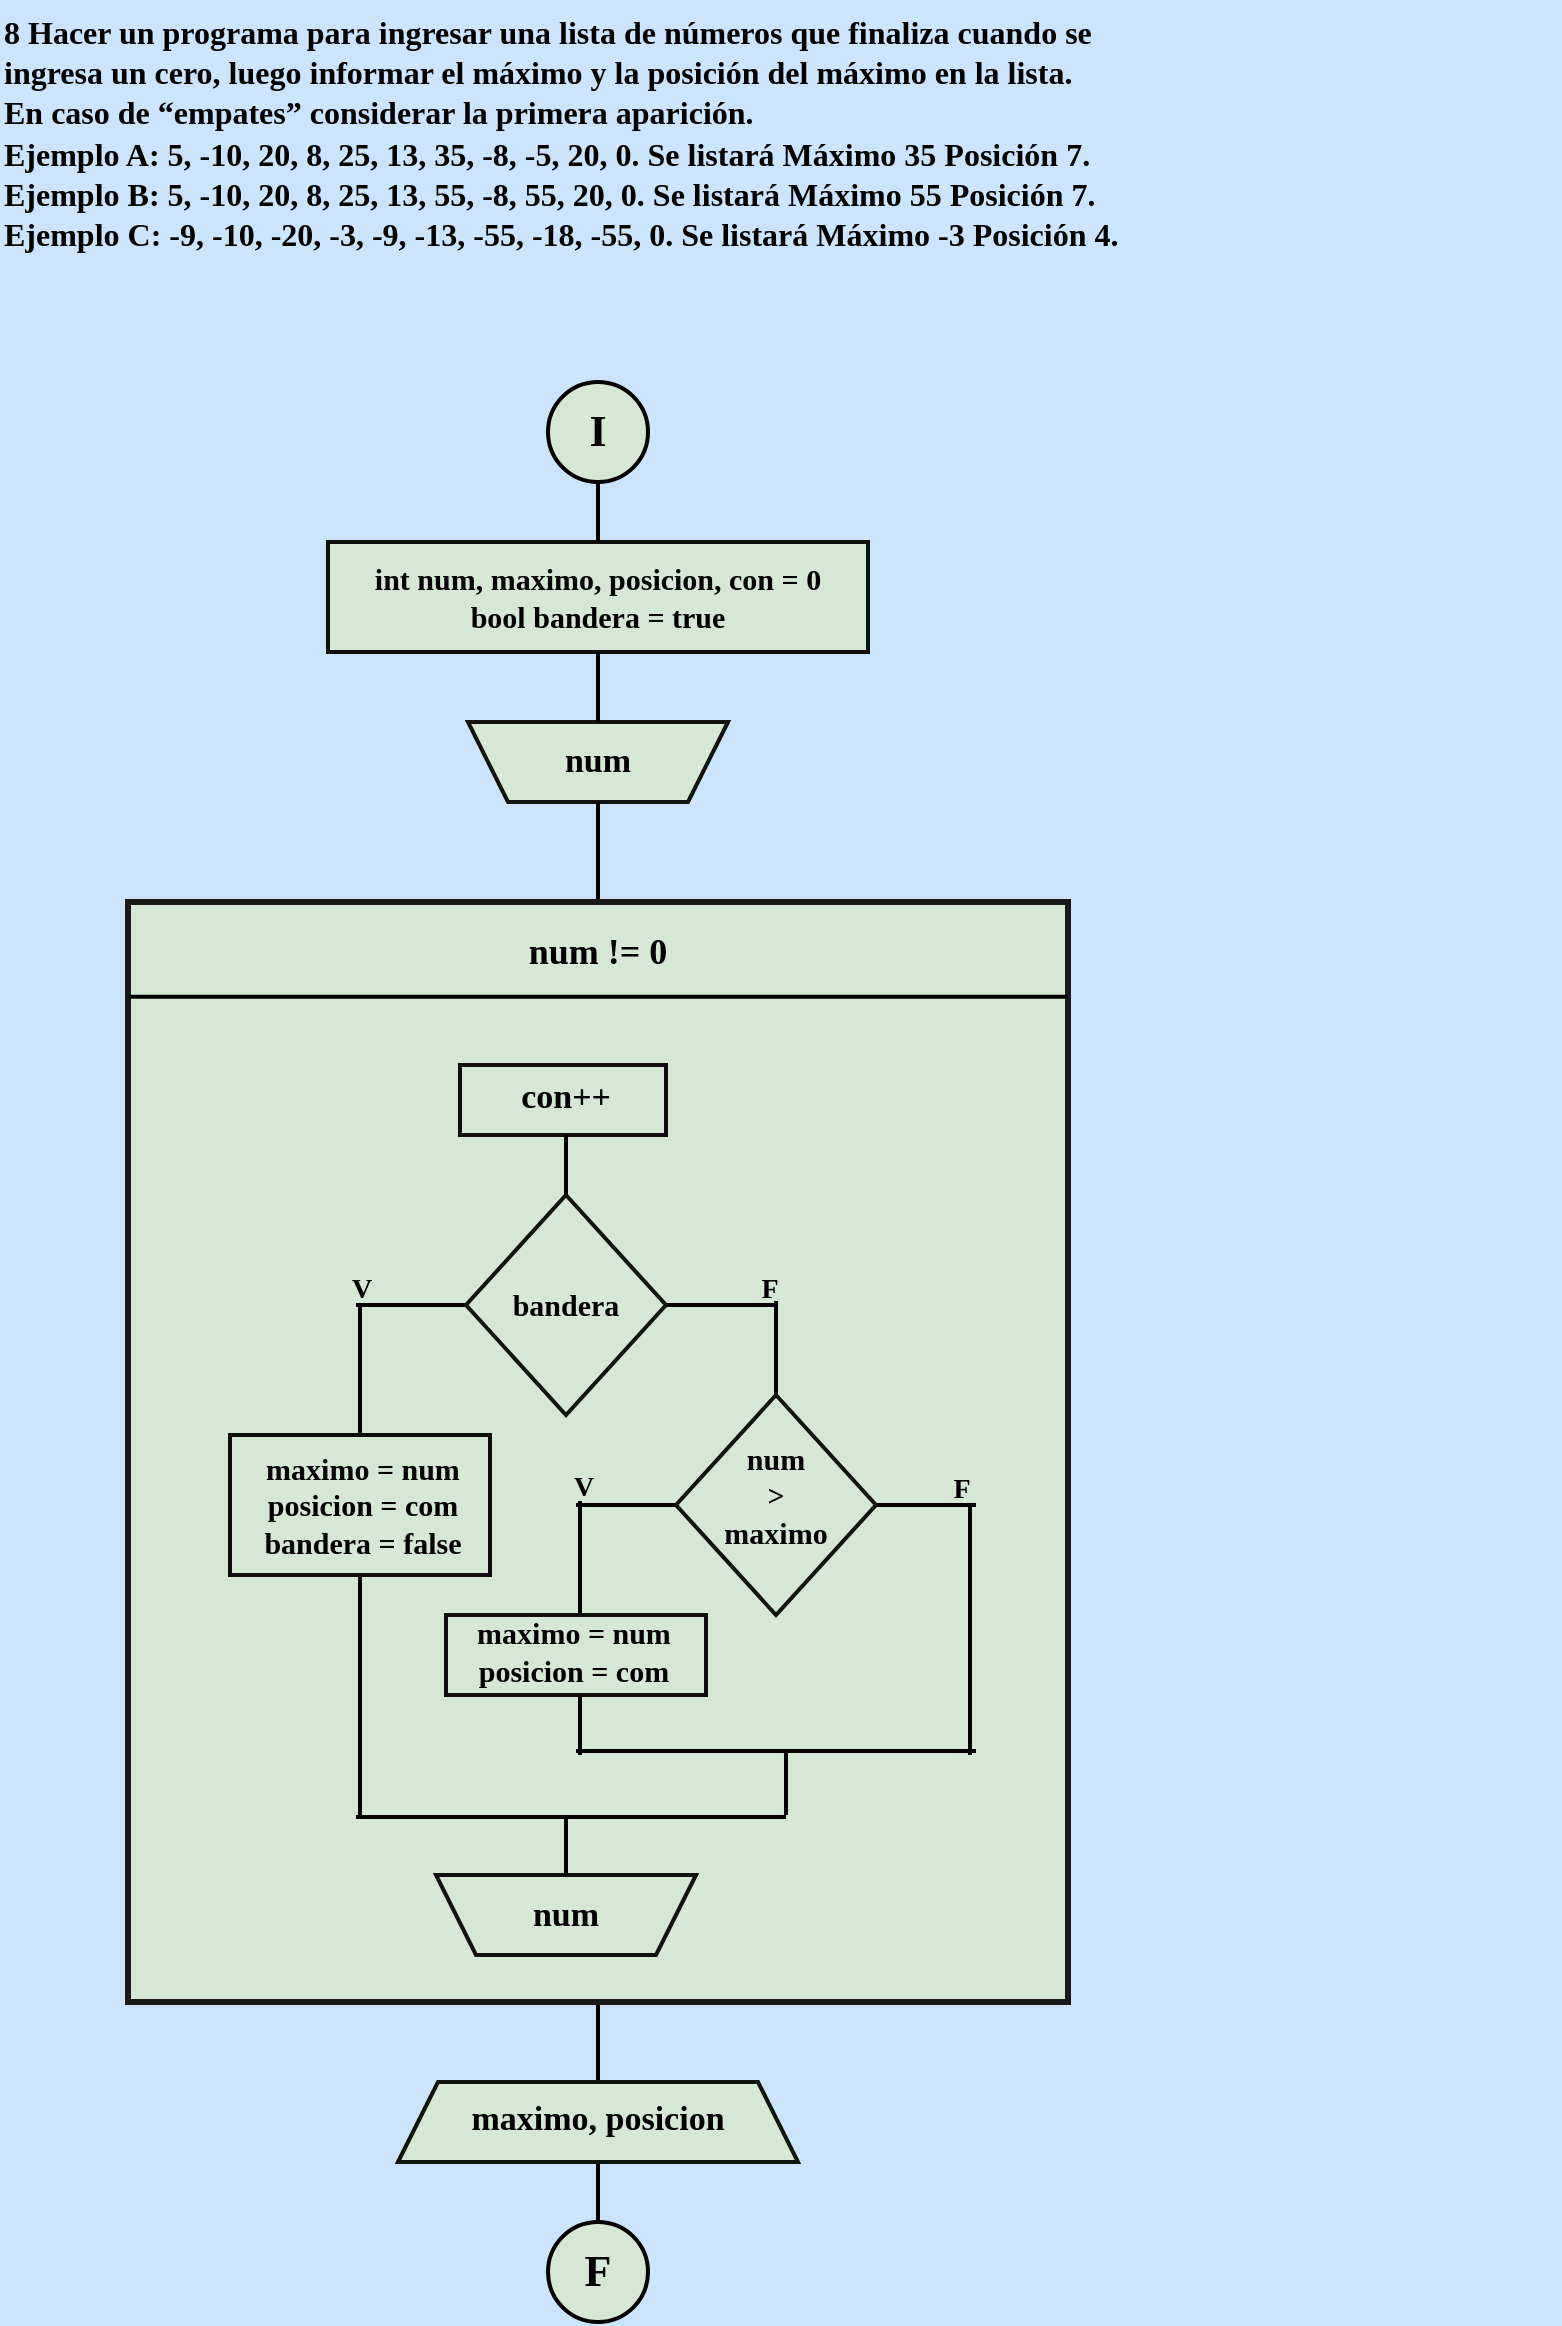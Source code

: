 <mxfile version="24.2.5" type="device">
  <diagram name="Página-1" id="X-kmcr5pA4AqSmoUgIz5">
    <mxGraphModel dx="1420" dy="830" grid="1" gridSize="10" guides="1" tooltips="1" connect="1" arrows="1" fold="1" page="1" pageScale="1" pageWidth="827" pageHeight="1169" background="#CCE5FF" math="0" shadow="0">
      <root>
        <mxCell id="0" />
        <mxCell id="1" parent="0" />
        <mxCell id="72mfCmDQVk1srDWOjnsM-1" value="&lt;b style=&quot;font-size: 16px;&quot;&gt;&lt;font style=&quot;font-size: 16px;&quot; color=&quot;#000000&quot; face=&quot;Comic Sans MS&quot;&gt;8 Hacer un programa para ingresar una lista de números que finaliza cuando se&lt;br&gt;ingresa un cero, luego informar el máximo y la posición del máximo en la lista.&lt;br&gt;En caso de “empates” considerar la primera aparición.&lt;br&gt;Ejemplo A: 5, -10, 20, 8, 25, 13, 35, -8, -5, 20, 0. Se listará Máximo 35 Posición 7.&lt;br&gt;Ejemplo B: 5, -10, 20, 8, 25, 13, 55, -8, 55, 20, 0. Se listará Máximo 55 Posición 7.&lt;br&gt;Ejemplo C: -9, -10, -20, -3, -9, -13, -55, -18, -55, 0. Se listará Máximo -3 Posición 4.&lt;/font&gt;&lt;/b&gt;" style="text;whiteSpace=wrap;html=1;fontFamily=Architects Daughter;fontSource=https%3A%2F%2Ffonts.googleapis.com%2Fcss%3Ffamily%3DArchitects%2BDaughter;" vertex="1" parent="1">
          <mxGeometry x="40" y="10" width="780" height="140" as="geometry" />
        </mxCell>
        <mxCell id="72mfCmDQVk1srDWOjnsM-73" value="" style="group;aspect=fixed;" vertex="1" connectable="0" parent="1">
          <mxGeometry x="104" y="201" width="470" height="970" as="geometry" />
        </mxCell>
        <mxCell id="72mfCmDQVk1srDWOjnsM-61" value="" style="group;aspect=fixed;" vertex="1" connectable="0" parent="72mfCmDQVk1srDWOjnsM-73">
          <mxGeometry x="95" y="80" width="280" height="55" as="geometry" />
        </mxCell>
        <mxCell id="72mfCmDQVk1srDWOjnsM-11" value="" style="rounded=0;whiteSpace=wrap;html=1;labelBackgroundColor=none;strokeColor=#0f100e;strokeWidth=2;align=center;verticalAlign=middle;fontFamily=Helvetica;fontSize=12;fontColor=default;fillColor=#d5e8d4;container=0;" vertex="1" parent="72mfCmDQVk1srDWOjnsM-61">
          <mxGeometry x="5" width="270" height="55" as="geometry" />
        </mxCell>
        <mxCell id="72mfCmDQVk1srDWOjnsM-12" value="&lt;font face=&quot;Comic Sans MS&quot; color=&quot;#000000&quot;&gt;&lt;span style=&quot;font-size: 15px;&quot;&gt;&lt;b&gt;int num, maximo, posicion, con = 0&lt;/b&gt;&lt;/span&gt;&lt;/font&gt;&lt;div&gt;&lt;font face=&quot;Comic Sans MS&quot; color=&quot;#000000&quot;&gt;&lt;span style=&quot;font-size: 15px;&quot;&gt;&lt;b&gt;bool bandera = true&lt;/b&gt;&lt;/span&gt;&lt;/font&gt;&lt;/div&gt;" style="text;strokeColor=none;align=center;fillColor=none;html=1;verticalAlign=middle;whiteSpace=wrap;rounded=0;fontFamily=Architects Daughter;fontSource=https://fonts.googleapis.com/css?family=Architects+Daughter;container=0;" vertex="1" parent="72mfCmDQVk1srDWOjnsM-61">
          <mxGeometry y="2.5" width="280" height="50" as="geometry" />
        </mxCell>
        <mxCell id="72mfCmDQVk1srDWOjnsM-3" value="" style="group;aspect=fixed;" vertex="1" connectable="0" parent="72mfCmDQVk1srDWOjnsM-73">
          <mxGeometry x="210" width="50" height="50" as="geometry" />
        </mxCell>
        <mxCell id="72mfCmDQVk1srDWOjnsM-4" value="" style="strokeWidth=2;html=1;shape=mxgraph.flowchart.start_2;whiteSpace=wrap;rounded=0;labelBackgroundColor=none;strokeColor=#000000;align=center;verticalAlign=middle;fontFamily=Helvetica;fontSize=12;fontColor=default;fillColor=#d5e8d4;" vertex="1" parent="72mfCmDQVk1srDWOjnsM-3">
          <mxGeometry width="50" height="50" as="geometry" />
        </mxCell>
        <mxCell id="72mfCmDQVk1srDWOjnsM-5" value="&lt;b&gt;&lt;font style=&quot;font-size: 22px;&quot; color=&quot;#000000&quot; face=&quot;Comic Sans MS&quot;&gt;I&lt;/font&gt;&lt;/b&gt;" style="text;strokeColor=none;align=center;fillColor=none;html=1;verticalAlign=middle;whiteSpace=wrap;rounded=0;fontFamily=Architects Daughter;fontSource=https://fonts.googleapis.com/css?family=Architects+Daughter;" vertex="1" parent="72mfCmDQVk1srDWOjnsM-3">
          <mxGeometry x="10" y="10" width="30" height="30" as="geometry" />
        </mxCell>
        <mxCell id="72mfCmDQVk1srDWOjnsM-6" style="edgeStyle=orthogonalEdgeStyle;rounded=0;sketch=1;hachureGap=4;jiggle=2;curveFitting=1;orthogonalLoop=1;jettySize=auto;html=1;exitX=0.5;exitY=1;exitDx=0;exitDy=0;fontFamily=Architects Daughter;fontSource=https://fonts.googleapis.com/css?family=Architects+Daughter;" edge="1" parent="72mfCmDQVk1srDWOjnsM-3" source="72mfCmDQVk1srDWOjnsM-5" target="72mfCmDQVk1srDWOjnsM-5">
          <mxGeometry relative="1" as="geometry" />
        </mxCell>
        <mxCell id="72mfCmDQVk1srDWOjnsM-13" value="" style="group;aspect=fixed;" vertex="1" connectable="0" parent="72mfCmDQVk1srDWOjnsM-73">
          <mxGeometry x="170" y="170" width="130" height="40" as="geometry" />
        </mxCell>
        <mxCell id="72mfCmDQVk1srDWOjnsM-14" value="" style="shape=trapezoid;perimeter=trapezoidPerimeter;whiteSpace=wrap;html=1;fixedSize=1;rounded=0;labelBackgroundColor=none;strokeColor=#121211;strokeWidth=2;align=center;verticalAlign=middle;fontFamily=Helvetica;fontSize=12;fontColor=default;fillColor=#d5e8d4;direction=west;container=0;" vertex="1" parent="72mfCmDQVk1srDWOjnsM-13">
          <mxGeometry width="130" height="40" as="geometry">
            <mxRectangle x="-1020" y="-650" width="50" height="40" as="alternateBounds" />
          </mxGeometry>
        </mxCell>
        <mxCell id="72mfCmDQVk1srDWOjnsM-15" value="&lt;b&gt;&lt;font style=&quot;font-size: 17px;&quot; color=&quot;#000000&quot; face=&quot;Comic Sans MS&quot;&gt;num&lt;/font&gt;&lt;/b&gt;" style="text;strokeColor=none;align=center;fillColor=none;html=1;verticalAlign=middle;whiteSpace=wrap;rounded=0;fontFamily=Architects Daughter;fontSource=https://fonts.googleapis.com/css?family=Architects+Daughter;container=0;" vertex="1" parent="72mfCmDQVk1srDWOjnsM-13">
          <mxGeometry x="35" y="5" width="60" height="30" as="geometry" />
        </mxCell>
        <mxCell id="72mfCmDQVk1srDWOjnsM-56" value="" style="line;strokeWidth=2;direction=south;html=1;hachureGap=4;fontFamily=Architects Daughter;fontSource=https://fonts.googleapis.com/css?family=Architects+Daughter;strokeColor=#000000;" vertex="1" parent="72mfCmDQVk1srDWOjnsM-73">
          <mxGeometry x="230" y="810" width="10" height="40" as="geometry" />
        </mxCell>
        <mxCell id="72mfCmDQVk1srDWOjnsM-57" value="" style="line;strokeWidth=2;direction=south;html=1;hachureGap=4;fontFamily=Architects Daughter;fontSource=https://fonts.googleapis.com/css?family=Architects+Daughter;strokeColor=#000000;" vertex="1" parent="72mfCmDQVk1srDWOjnsM-73">
          <mxGeometry x="230" y="210" width="10" height="50" as="geometry" />
        </mxCell>
        <mxCell id="72mfCmDQVk1srDWOjnsM-58" value="" style="line;strokeWidth=2;direction=south;html=1;hachureGap=4;fontFamily=Architects Daughter;fontSource=https://fonts.googleapis.com/css?family=Architects+Daughter;strokeColor=#000000;" vertex="1" parent="72mfCmDQVk1srDWOjnsM-73">
          <mxGeometry x="230" y="50" width="10" height="30" as="geometry" />
        </mxCell>
        <mxCell id="72mfCmDQVk1srDWOjnsM-59" value="" style="line;strokeWidth=2;direction=south;html=1;hachureGap=4;fontFamily=Architects Daughter;fontSource=https://fonts.googleapis.com/css?family=Architects+Daughter;strokeColor=#000000;" vertex="1" parent="72mfCmDQVk1srDWOjnsM-73">
          <mxGeometry x="230" y="135" width="10" height="35" as="geometry" />
        </mxCell>
        <mxCell id="72mfCmDQVk1srDWOjnsM-62" value="" style="group;aspect=fixed;" vertex="1" connectable="0" parent="72mfCmDQVk1srDWOjnsM-73">
          <mxGeometry x="165" y="850" width="140" height="120" as="geometry" />
        </mxCell>
        <mxCell id="72mfCmDQVk1srDWOjnsM-60" value="" style="line;strokeWidth=2;direction=south;html=1;hachureGap=4;fontFamily=Architects Daughter;fontSource=https://fonts.googleapis.com/css?family=Architects+Daughter;strokeColor=#000000;container=0;" vertex="1" parent="72mfCmDQVk1srDWOjnsM-62">
          <mxGeometry x="65" y="40" width="10" height="30" as="geometry" />
        </mxCell>
        <mxCell id="72mfCmDQVk1srDWOjnsM-8" value="" style="strokeWidth=2;html=1;shape=mxgraph.flowchart.start_2;whiteSpace=wrap;rounded=0;labelBackgroundColor=none;strokeColor=#000000;align=center;verticalAlign=middle;fontFamily=Helvetica;fontSize=12;fontColor=default;fillColor=#d5e8d4;container=0;" vertex="1" parent="72mfCmDQVk1srDWOjnsM-62">
          <mxGeometry x="45" y="70" width="50" height="50" as="geometry" />
        </mxCell>
        <mxCell id="72mfCmDQVk1srDWOjnsM-9" value="&lt;b&gt;&lt;font style=&quot;font-size: 22px;&quot; color=&quot;#000000&quot; face=&quot;Comic Sans MS&quot;&gt;F&lt;/font&gt;&lt;/b&gt;" style="text;strokeColor=none;align=center;fillColor=none;html=1;verticalAlign=middle;whiteSpace=wrap;rounded=0;fontFamily=Architects Daughter;fontSource=https://fonts.googleapis.com/css?family=Architects+Daughter;container=0;" vertex="1" parent="72mfCmDQVk1srDWOjnsM-62">
          <mxGeometry x="55" y="80" width="30" height="30" as="geometry" />
        </mxCell>
        <mxCell id="72mfCmDQVk1srDWOjnsM-63" value="" style="group;aspect=fixed;" vertex="1" connectable="0" parent="72mfCmDQVk1srDWOjnsM-73">
          <mxGeometry y="260" width="470" height="550" as="geometry" />
        </mxCell>
        <mxCell id="72mfCmDQVk1srDWOjnsM-20" value="" style="whiteSpace=wrap;html=1;rounded=0;labelBackgroundColor=none;strokeColor=#1A1A1A;strokeWidth=3;align=center;verticalAlign=middle;fontFamily=Helvetica;fontSize=12;fontColor=default;fillColor=#d5e8d4;container=0;" vertex="1" parent="72mfCmDQVk1srDWOjnsM-63">
          <mxGeometry width="470" height="550" as="geometry" />
        </mxCell>
        <mxCell id="72mfCmDQVk1srDWOjnsM-21" value="" style="edgeStyle=none;orthogonalLoop=1;jettySize=auto;html=1;rounded=0;strokeColor=#000000;fontFamily=Helvetica;fontSize=12;fontColor=default;fillColor=#B2C9AB;startArrow=none;startFill=0;endArrow=none;endFill=0;endSize=7;strokeWidth=2;" edge="1" parent="72mfCmDQVk1srDWOjnsM-63">
          <mxGeometry width="80" relative="1" as="geometry">
            <mxPoint x="470" y="47.419" as="sourcePoint" />
            <mxPoint y="47.419" as="targetPoint" />
            <Array as="points" />
          </mxGeometry>
        </mxCell>
        <mxCell id="72mfCmDQVk1srDWOjnsM-22" value="&lt;b&gt;&lt;font style=&quot;font-size: 18px;&quot; color=&quot;#000000&quot; face=&quot;Comic Sans MS&quot;&gt;num != 0&lt;/font&gt;&lt;/b&gt;" style="text;strokeColor=none;align=center;fillColor=none;html=1;verticalAlign=middle;whiteSpace=wrap;rounded=0;fontFamily=Architects Daughter;fontSource=https://fonts.googleapis.com/css?family=Architects+Daughter;container=0;" vertex="1" parent="72mfCmDQVk1srDWOjnsM-63">
          <mxGeometry x="165" y="10" width="140" height="30" as="geometry" />
        </mxCell>
        <mxCell id="72mfCmDQVk1srDWOjnsM-71" value="" style="group;aspect=fixed;" vertex="1" connectable="0" parent="72mfCmDQVk1srDWOjnsM-63">
          <mxGeometry x="51" y="81.5" width="386" height="445" as="geometry" />
        </mxCell>
        <mxCell id="72mfCmDQVk1srDWOjnsM-39" value="" style="line;strokeWidth=2;html=1;perimeter=backbonePerimeter;points=[];outlineConnect=0;hachureGap=4;fontFamily=Architects Daughter;fontSource=https://fonts.googleapis.com/css?family=Architects+Daughter;strokeColor=#000000;container=0;" vertex="1" parent="72mfCmDQVk1srDWOjnsM-71">
          <mxGeometry x="63" y="115" width="55" height="10" as="geometry" />
        </mxCell>
        <mxCell id="72mfCmDQVk1srDWOjnsM-40" value="" style="line;strokeWidth=2;direction=south;html=1;hachureGap=4;fontFamily=Architects Daughter;fontSource=https://fonts.googleapis.com/css?family=Architects+Daughter;strokeColor=#000000;container=0;" vertex="1" parent="72mfCmDQVk1srDWOjnsM-71">
          <mxGeometry x="60" y="120" width="10" height="65" as="geometry" />
        </mxCell>
        <mxCell id="72mfCmDQVk1srDWOjnsM-41" value="" style="line;strokeWidth=2;html=1;perimeter=backbonePerimeter;points=[];outlineConnect=0;hachureGap=4;fontFamily=Architects Daughter;fontSource=https://fonts.googleapis.com/css?family=Architects+Daughter;strokeColor=#000000;container=0;" vertex="1" parent="72mfCmDQVk1srDWOjnsM-71">
          <mxGeometry x="218" y="115" width="55" height="10" as="geometry" />
        </mxCell>
        <mxCell id="72mfCmDQVk1srDWOjnsM-42" value="" style="line;strokeWidth=2;direction=south;html=1;hachureGap=4;fontFamily=Architects Daughter;fontSource=https://fonts.googleapis.com/css?family=Architects+Daughter;strokeColor=#000000;container=0;" vertex="1" parent="72mfCmDQVk1srDWOjnsM-71">
          <mxGeometry x="268" y="118" width="10" height="50" as="geometry" />
        </mxCell>
        <mxCell id="72mfCmDQVk1srDWOjnsM-43" value="" style="line;strokeWidth=2;direction=south;html=1;hachureGap=4;fontFamily=Architects Daughter;fontSource=https://fonts.googleapis.com/css?family=Architects+Daughter;strokeColor=#000000;container=0;" vertex="1" parent="72mfCmDQVk1srDWOjnsM-71">
          <mxGeometry x="60" y="255" width="10" height="120" as="geometry" />
        </mxCell>
        <mxCell id="72mfCmDQVk1srDWOjnsM-44" value="" style="line;strokeWidth=2;html=1;perimeter=backbonePerimeter;points=[];outlineConnect=0;hachureGap=4;fontFamily=Architects Daughter;fontSource=https://fonts.googleapis.com/css?family=Architects+Daughter;strokeColor=#000000;container=0;" vertex="1" parent="72mfCmDQVk1srDWOjnsM-71">
          <mxGeometry x="173" y="215" width="50" height="10" as="geometry" />
        </mxCell>
        <mxCell id="72mfCmDQVk1srDWOjnsM-45" value="" style="line;strokeWidth=2;html=1;perimeter=backbonePerimeter;points=[];outlineConnect=0;hachureGap=4;fontFamily=Architects Daughter;fontSource=https://fonts.googleapis.com/css?family=Architects+Daughter;strokeColor=#000000;container=0;" vertex="1" parent="72mfCmDQVk1srDWOjnsM-71">
          <mxGeometry x="323" y="215" width="50" height="10" as="geometry" />
        </mxCell>
        <mxCell id="72mfCmDQVk1srDWOjnsM-46" value="" style="line;strokeWidth=2;direction=south;html=1;hachureGap=4;fontFamily=Architects Daughter;fontSource=https://fonts.googleapis.com/css?family=Architects+Daughter;strokeColor=#000000;container=0;" vertex="1" parent="72mfCmDQVk1srDWOjnsM-71">
          <mxGeometry x="170" y="218" width="10" height="57" as="geometry" />
        </mxCell>
        <mxCell id="72mfCmDQVk1srDWOjnsM-47" value="" style="line;strokeWidth=2;direction=south;html=1;hachureGap=4;fontFamily=Architects Daughter;fontSource=https://fonts.googleapis.com/css?family=Architects+Daughter;strokeColor=#000000;container=0;" vertex="1" parent="72mfCmDQVk1srDWOjnsM-71">
          <mxGeometry x="365" y="219.5" width="10" height="125.5" as="geometry" />
        </mxCell>
        <mxCell id="72mfCmDQVk1srDWOjnsM-48" value="" style="line;strokeWidth=2;direction=south;html=1;hachureGap=4;fontFamily=Architects Daughter;fontSource=https://fonts.googleapis.com/css?family=Architects+Daughter;strokeColor=#000000;container=0;" vertex="1" parent="72mfCmDQVk1srDWOjnsM-71">
          <mxGeometry x="170" y="315" width="10" height="30" as="geometry" />
        </mxCell>
        <mxCell id="72mfCmDQVk1srDWOjnsM-49" value="" style="line;strokeWidth=2;html=1;perimeter=backbonePerimeter;points=[];outlineConnect=0;hachureGap=4;fontFamily=Architects Daughter;fontSource=https://fonts.googleapis.com/css?family=Architects+Daughter;strokeColor=#000000;container=0;" vertex="1" parent="72mfCmDQVk1srDWOjnsM-71">
          <mxGeometry x="173" y="338" width="200" height="10" as="geometry" />
        </mxCell>
        <mxCell id="72mfCmDQVk1srDWOjnsM-50" value="" style="line;strokeWidth=2;direction=south;html=1;hachureGap=4;fontFamily=Architects Daughter;fontSource=https://fonts.googleapis.com/css?family=Architects+Daughter;strokeColor=#000000;container=0;" vertex="1" parent="72mfCmDQVk1srDWOjnsM-71">
          <mxGeometry x="273" y="343" width="10" height="32" as="geometry" />
        </mxCell>
        <mxCell id="72mfCmDQVk1srDWOjnsM-51" value="" style="line;strokeWidth=2;html=1;perimeter=backbonePerimeter;points=[];outlineConnect=0;hachureGap=4;fontFamily=Architects Daughter;fontSource=https://fonts.googleapis.com/css?family=Architects+Daughter;strokeColor=#000000;container=0;" vertex="1" parent="72mfCmDQVk1srDWOjnsM-71">
          <mxGeometry x="63" y="371" width="215" height="10" as="geometry" />
        </mxCell>
        <mxCell id="72mfCmDQVk1srDWOjnsM-52" value="&lt;b&gt;&lt;font color=&quot;#000000&quot; style=&quot;font-size: 14px;&quot; face=&quot;Comic Sans MS&quot;&gt;V&lt;/font&gt;&lt;/b&gt;" style="text;strokeColor=none;align=center;fillColor=none;html=1;verticalAlign=middle;whiteSpace=wrap;rounded=0;fontFamily=Architects Daughter;fontSource=https://fonts.googleapis.com/css?family=Architects+Daughter;container=0;" vertex="1" parent="72mfCmDQVk1srDWOjnsM-71">
          <mxGeometry x="46" y="97" width="40" height="30" as="geometry" />
        </mxCell>
        <mxCell id="72mfCmDQVk1srDWOjnsM-53" value="&lt;b&gt;&lt;font color=&quot;#000000&quot; style=&quot;font-size: 14px;&quot; face=&quot;Comic Sans MS&quot;&gt;F&lt;/font&gt;&lt;/b&gt;" style="text;strokeColor=none;align=center;fillColor=none;html=1;verticalAlign=middle;whiteSpace=wrap;rounded=0;fontFamily=Architects Daughter;fontSource=https://fonts.googleapis.com/css?family=Architects+Daughter;container=0;" vertex="1" parent="72mfCmDQVk1srDWOjnsM-71">
          <mxGeometry x="250" y="97" width="40" height="30" as="geometry" />
        </mxCell>
        <mxCell id="72mfCmDQVk1srDWOjnsM-54" value="&lt;b&gt;&lt;font color=&quot;#000000&quot; style=&quot;font-size: 14px;&quot; face=&quot;Comic Sans MS&quot;&gt;V&lt;/font&gt;&lt;/b&gt;" style="text;strokeColor=none;align=center;fillColor=none;html=1;verticalAlign=middle;whiteSpace=wrap;rounded=0;fontFamily=Architects Daughter;fontSource=https://fonts.googleapis.com/css?family=Architects+Daughter;container=0;" vertex="1" parent="72mfCmDQVk1srDWOjnsM-71">
          <mxGeometry x="157" y="196" width="40" height="30" as="geometry" />
        </mxCell>
        <mxCell id="72mfCmDQVk1srDWOjnsM-55" value="&lt;b&gt;&lt;font color=&quot;#000000&quot; style=&quot;font-size: 14px;&quot; face=&quot;Comic Sans MS&quot;&gt;F&lt;/font&gt;&lt;/b&gt;" style="text;strokeColor=none;align=center;fillColor=none;html=1;verticalAlign=middle;whiteSpace=wrap;rounded=0;fontFamily=Architects Daughter;fontSource=https://fonts.googleapis.com/css?family=Architects+Daughter;container=0;" vertex="1" parent="72mfCmDQVk1srDWOjnsM-71">
          <mxGeometry x="346" y="197" width="40" height="30" as="geometry" />
        </mxCell>
        <mxCell id="72mfCmDQVk1srDWOjnsM-24" value="" style="rhombus;whiteSpace=wrap;html=1;rounded=0;labelBackgroundColor=none;strokeColor=#0F140C;strokeWidth=2;align=center;verticalAlign=middle;fontFamily=Helvetica;fontSize=12;fontColor=default;fillColor=#d5e8d4;container=0;" vertex="1" parent="72mfCmDQVk1srDWOjnsM-71">
          <mxGeometry x="118" y="65" width="100" height="110" as="geometry" />
        </mxCell>
        <mxCell id="72mfCmDQVk1srDWOjnsM-25" value="&lt;b&gt;&lt;font style=&quot;font-size: 15px;&quot; color=&quot;#000000&quot; face=&quot;Comic Sans MS&quot;&gt;bandera&lt;/font&gt;&lt;/b&gt;" style="text;strokeColor=none;align=center;fillColor=none;html=1;verticalAlign=middle;whiteSpace=wrap;rounded=0;fontFamily=Architects Daughter;fontSource=https://fonts.googleapis.com/css?family=Architects+Daughter;container=0;" vertex="1" parent="72mfCmDQVk1srDWOjnsM-71">
          <mxGeometry x="138" y="105" width="60" height="30" as="geometry" />
        </mxCell>
        <mxCell id="72mfCmDQVk1srDWOjnsM-30" value="" style="rhombus;whiteSpace=wrap;html=1;rounded=0;labelBackgroundColor=none;strokeColor=#0F140C;strokeWidth=2;align=center;verticalAlign=middle;fontFamily=Helvetica;fontSize=12;fontColor=default;fillColor=#d5e8d4;container=0;" vertex="1" parent="72mfCmDQVk1srDWOjnsM-71">
          <mxGeometry x="223" y="165" width="100" height="110" as="geometry" />
        </mxCell>
        <mxCell id="72mfCmDQVk1srDWOjnsM-31" value="&lt;b&gt;&lt;font style=&quot;font-size: 15px;&quot; color=&quot;#000000&quot; face=&quot;Comic Sans MS&quot;&gt;num&lt;/font&gt;&lt;/b&gt;&lt;div&gt;&lt;b&gt;&lt;font style=&quot;font-size: 15px;&quot; color=&quot;#000000&quot; face=&quot;Comic Sans MS&quot;&gt;&amp;gt;&lt;/font&gt;&lt;/b&gt;&lt;/div&gt;&lt;div&gt;&lt;b&gt;&lt;font style=&quot;font-size: 15px;&quot; color=&quot;#000000&quot; face=&quot;Comic Sans MS&quot;&gt;maximo&lt;/font&gt;&lt;/b&gt;&lt;/div&gt;" style="text;strokeColor=none;align=center;fillColor=none;html=1;verticalAlign=middle;whiteSpace=wrap;rounded=0;fontFamily=Architects Daughter;fontSource=https://fonts.googleapis.com/css?family=Architects+Daughter;container=0;" vertex="1" parent="72mfCmDQVk1srDWOjnsM-71">
          <mxGeometry x="243" y="200" width="60" height="30" as="geometry" />
        </mxCell>
        <mxCell id="72mfCmDQVk1srDWOjnsM-33" value="" style="rounded=0;whiteSpace=wrap;html=1;labelBackgroundColor=none;strokeColor=#0f100e;strokeWidth=2;align=center;verticalAlign=middle;fontFamily=Helvetica;fontSize=12;fontColor=default;fillColor=#d5e8d4;container=0;" vertex="1" parent="72mfCmDQVk1srDWOjnsM-71">
          <mxGeometry x="108" y="275" width="130" height="40" as="geometry" />
        </mxCell>
        <mxCell id="72mfCmDQVk1srDWOjnsM-34" value="&lt;font face=&quot;Comic Sans MS&quot; color=&quot;#000000&quot;&gt;&lt;span style=&quot;font-size: 15px;&quot;&gt;&lt;b&gt;maximo = num&lt;/b&gt;&lt;/span&gt;&lt;/font&gt;&lt;div&gt;&lt;font face=&quot;Comic Sans MS&quot; color=&quot;#000000&quot;&gt;&lt;span style=&quot;font-size: 15px;&quot;&gt;&lt;b&gt;posicion = com&lt;/b&gt;&lt;/span&gt;&lt;/font&gt;&lt;/div&gt;" style="text;strokeColor=none;align=center;fillColor=none;html=1;verticalAlign=middle;whiteSpace=wrap;rounded=0;fontFamily=Architects Daughter;fontSource=https://fonts.googleapis.com/css?family=Architects+Daughter;container=0;" vertex="1" parent="72mfCmDQVk1srDWOjnsM-71">
          <mxGeometry x="116.5" y="278" width="110" height="30" as="geometry" />
        </mxCell>
        <mxCell id="72mfCmDQVk1srDWOjnsM-36" value="" style="shape=trapezoid;perimeter=trapezoidPerimeter;whiteSpace=wrap;html=1;fixedSize=1;rounded=0;labelBackgroundColor=none;strokeColor=#121211;strokeWidth=2;align=center;verticalAlign=middle;fontFamily=Helvetica;fontSize=12;fontColor=default;fillColor=#d5e8d4;direction=west;container=0;" vertex="1" parent="72mfCmDQVk1srDWOjnsM-71">
          <mxGeometry x="103" y="405" width="130" height="40" as="geometry">
            <mxRectangle x="-1020" y="-650" width="50" height="40" as="alternateBounds" />
          </mxGeometry>
        </mxCell>
        <mxCell id="72mfCmDQVk1srDWOjnsM-37" value="&lt;b&gt;&lt;font style=&quot;font-size: 17px;&quot; color=&quot;#000000&quot; face=&quot;Comic Sans MS&quot;&gt;num&lt;/font&gt;&lt;/b&gt;" style="text;strokeColor=none;align=center;fillColor=none;html=1;verticalAlign=middle;whiteSpace=wrap;rounded=0;fontFamily=Architects Daughter;fontSource=https://fonts.googleapis.com/css?family=Architects+Daughter;container=0;" vertex="1" parent="72mfCmDQVk1srDWOjnsM-71">
          <mxGeometry x="138" y="410" width="60" height="30" as="geometry" />
        </mxCell>
        <mxCell id="72mfCmDQVk1srDWOjnsM-38" value="" style="line;strokeWidth=2;direction=south;html=1;hachureGap=4;fontFamily=Architects Daughter;fontSource=https://fonts.googleapis.com/css?family=Architects+Daughter;strokeColor=#000000;container=0;" vertex="1" parent="72mfCmDQVk1srDWOjnsM-71">
          <mxGeometry x="163" y="375" width="10" height="30" as="geometry" />
        </mxCell>
        <mxCell id="72mfCmDQVk1srDWOjnsM-68" value="" style="group;aspect=fixed;" vertex="1" connectable="0" parent="72mfCmDQVk1srDWOjnsM-71">
          <mxGeometry x="115" width="103" height="35" as="geometry" />
        </mxCell>
        <mxCell id="72mfCmDQVk1srDWOjnsM-65" value="" style="rounded=0;whiteSpace=wrap;html=1;labelBackgroundColor=none;strokeColor=#0f100e;strokeWidth=2;align=center;verticalAlign=middle;fontFamily=Helvetica;fontSize=12;fontColor=default;fillColor=#d5e8d4;" vertex="1" parent="72mfCmDQVk1srDWOjnsM-68">
          <mxGeometry width="103" height="35" as="geometry" />
        </mxCell>
        <mxCell id="72mfCmDQVk1srDWOjnsM-67" value="&lt;b&gt;&lt;font style=&quot;font-size: 17px;&quot; color=&quot;#000000&quot; face=&quot;Comic Sans MS&quot;&gt;con++&lt;/font&gt;&lt;/b&gt;" style="text;strokeColor=none;align=center;fillColor=none;html=1;verticalAlign=middle;whiteSpace=wrap;rounded=0;fontFamily=Architects Daughter;fontSource=https://fonts.googleapis.com/css?family=Architects+Daughter;container=0;" vertex="1" parent="72mfCmDQVk1srDWOjnsM-68">
          <mxGeometry x="23" y="1" width="60" height="30" as="geometry" />
        </mxCell>
        <mxCell id="72mfCmDQVk1srDWOjnsM-69" value="" style="group;aspect=fixed;" vertex="1" connectable="0" parent="72mfCmDQVk1srDWOjnsM-71">
          <mxGeometry y="185" width="130" height="70" as="geometry" />
        </mxCell>
        <mxCell id="72mfCmDQVk1srDWOjnsM-27" value="" style="rounded=0;whiteSpace=wrap;html=1;labelBackgroundColor=none;strokeColor=#0f100e;strokeWidth=2;align=center;verticalAlign=middle;fontFamily=Helvetica;fontSize=12;fontColor=default;fillColor=#d5e8d4;container=0;" vertex="1" parent="72mfCmDQVk1srDWOjnsM-69">
          <mxGeometry width="130" height="70" as="geometry" />
        </mxCell>
        <mxCell id="72mfCmDQVk1srDWOjnsM-28" value="&lt;b&gt;&lt;font style=&quot;font-size: 15px;&quot; color=&quot;#000000&quot; face=&quot;Comic Sans MS&quot;&gt;maximo = num&lt;/font&gt;&lt;/b&gt;&lt;div&gt;&lt;font face=&quot;Comic Sans MS&quot; color=&quot;#000000&quot;&gt;&lt;span style=&quot;font-size: 15px;&quot;&gt;&lt;b&gt;posicion = com&lt;br&gt;&lt;/b&gt;&lt;/span&gt;&lt;/font&gt;&lt;div&gt;&lt;b&gt;&lt;font style=&quot;font-size: 15px;&quot; color=&quot;#000000&quot; face=&quot;Comic Sans MS&quot;&gt;bandera = false&lt;/font&gt;&lt;/b&gt;&lt;/div&gt;&lt;/div&gt;" style="text;strokeColor=none;align=center;fillColor=none;html=1;verticalAlign=middle;whiteSpace=wrap;rounded=0;fontFamily=Architects Daughter;fontSource=https://fonts.googleapis.com/css?family=Architects+Daughter;container=0;" vertex="1" parent="72mfCmDQVk1srDWOjnsM-69">
          <mxGeometry x="5" y="7.5" width="123" height="55" as="geometry" />
        </mxCell>
        <mxCell id="72mfCmDQVk1srDWOjnsM-70" value="" style="line;strokeWidth=2;direction=south;html=1;hachureGap=4;fontFamily=Architects Daughter;fontSource=https://fonts.googleapis.com/css?family=Architects+Daughter;strokeColor=#000000;" vertex="1" parent="72mfCmDQVk1srDWOjnsM-71">
          <mxGeometry x="163" y="35" width="10" height="30" as="geometry" />
        </mxCell>
        <mxCell id="72mfCmDQVk1srDWOjnsM-72" value="" style="group;aspect=fixed;" vertex="1" connectable="0" parent="72mfCmDQVk1srDWOjnsM-73">
          <mxGeometry x="135" y="850" width="200" height="40" as="geometry" />
        </mxCell>
        <mxCell id="72mfCmDQVk1srDWOjnsM-17" value="" style="shape=trapezoid;perimeter=trapezoidPerimeter;whiteSpace=wrap;html=1;fixedSize=1;rounded=0;labelBackgroundColor=none;strokeColor=#0F140C;strokeWidth=2;align=center;verticalAlign=middle;fontFamily=Helvetica;fontSize=12;fontColor=default;fillColor=#d5e8d4;container=0;" vertex="1" parent="72mfCmDQVk1srDWOjnsM-72">
          <mxGeometry width="200" height="40" as="geometry" />
        </mxCell>
        <mxCell id="72mfCmDQVk1srDWOjnsM-18" value="&lt;b&gt;&lt;font style=&quot;font-size: 17px;&quot; color=&quot;#000000&quot; face=&quot;Comic Sans MS&quot;&gt;maximo, posicion&lt;/font&gt;&lt;/b&gt;" style="text;strokeColor=none;align=center;fillColor=none;html=1;verticalAlign=middle;whiteSpace=wrap;rounded=0;fontFamily=Architects Daughter;fontSource=https://fonts.googleapis.com/css?family=Architects+Daughter;container=0;" vertex="1" parent="72mfCmDQVk1srDWOjnsM-72">
          <mxGeometry x="15" y="4" width="170" height="30" as="geometry" />
        </mxCell>
      </root>
    </mxGraphModel>
  </diagram>
</mxfile>
